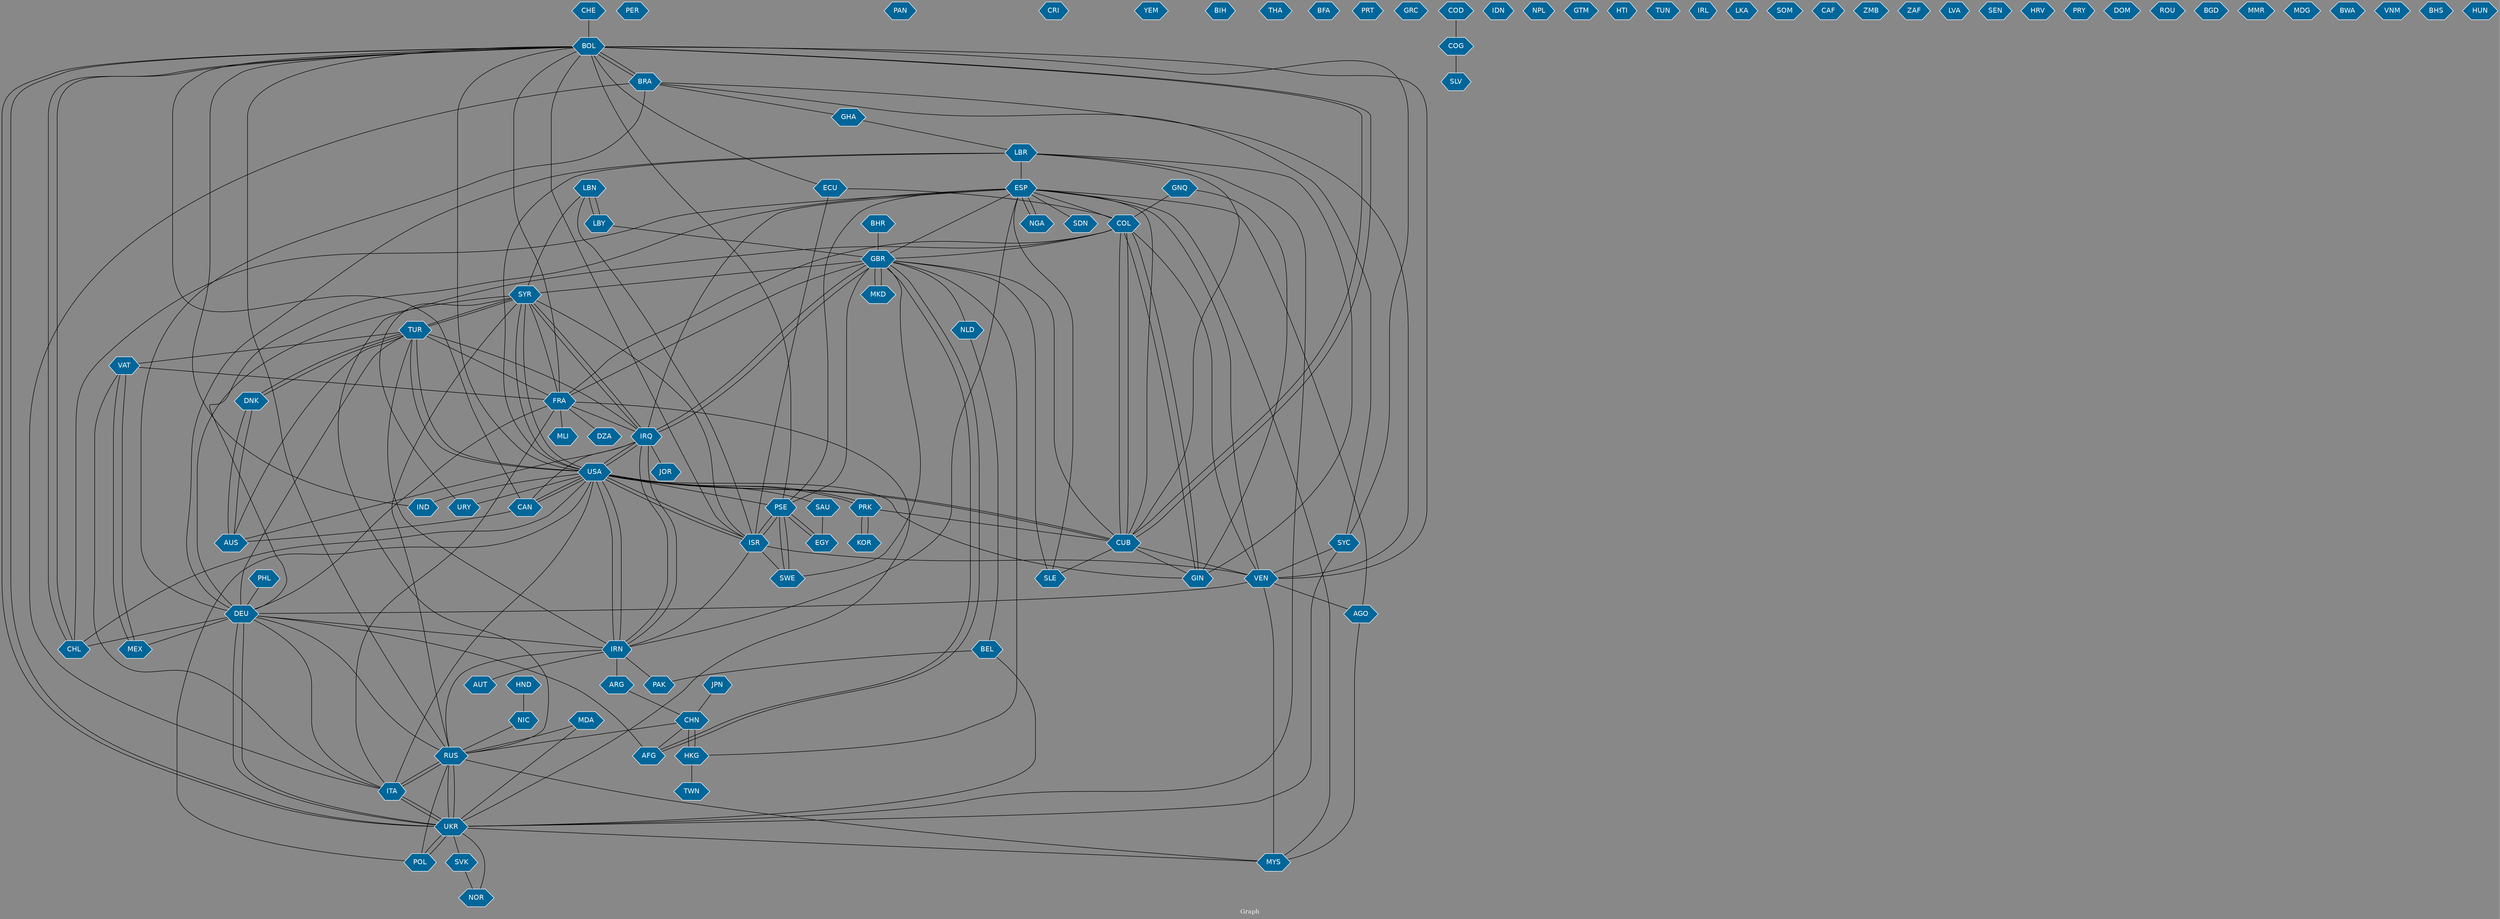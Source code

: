 // Countries together in item graph
graph {
	graph [bgcolor="#888888" fontcolor=white fontsize=12 label="Graph" outputorder=edgesfirst overlap=prism]
	node [color=white fillcolor="#006699" fontcolor=white fontname=Helvetica shape=hexagon style=filled]
	edge [arrowhead=open color=black fontcolor=white fontname=Courier fontsize=12]
		BOL [label=BOL]
		SYR [label=SYR]
		BRA [label=BRA]
		VEN [label=VEN]
		TUR [label=TUR]
		VAT [label=VAT]
		USA [label=USA]
		PHL [label=PHL]
		DEU [label=DEU]
		COL [label=COL]
		SAU [label=SAU]
		HKG [label=HKG]
		LBY [label=LBY]
		GBR [label=GBR]
		ISR [label=ISR]
		ESP [label=ESP]
		UKR [label=UKR]
		ITA [label=ITA]
		RUS [label=RUS]
		MEX [label=MEX]
		ECU [label=ECU]
		IND [label=IND]
		URY [label=URY]
		GNQ [label=GNQ]
		GIN [label=GIN]
		ARG [label=ARG]
		FRA [label=FRA]
		LBR [label=LBR]
		PER [label=PER]
		CHL [label=CHL]
		CUB [label=CUB]
		PAN [label=PAN]
		IRQ [label=IRQ]
		IRN [label=IRN]
		CRI [label=CRI]
		KOR [label=KOR]
		YEM [label=YEM]
		PRK [label=PRK]
		NGA [label=NGA]
		BIH [label=BIH]
		EGY [label=EGY]
		SLE [label=SLE]
		PSE [label=PSE]
		LBN [label=LBN]
		MLI [label=MLI]
		THA [label=THA]
		MYS [label=MYS]
		HND [label=HND]
		SYC [label=SYC]
		CAN [label=CAN]
		AUS [label=AUS]
		DNK [label=DNK]
		SDN [label=SDN]
		BFA [label=BFA]
		POL [label=POL]
		PRT [label=PRT]
		SWE [label=SWE]
		GRC [label=GRC]
		DZA [label=DZA]
		COG [label=COG]
		SLV [label=SLV]
		AGO [label=AGO]
		JOR [label=JOR]
		IDN [label=IDN]
		AFG [label=AFG]
		NPL [label=NPL]
		NLD [label=NLD]
		MKD [label=MKD]
		PAK [label=PAK]
		CHE [label=CHE]
		GTM [label=GTM]
		CHN [label=CHN]
		HTI [label=HTI]
		TUN [label=TUN]
		IRL [label=IRL]
		LKA [label=LKA]
		SOM [label=SOM]
		SVK [label=SVK]
		NOR [label=NOR]
		CAF [label=CAF]
		ZMB [label=ZMB]
		ZAF [label=ZAF]
		MDA [label=MDA]
		LVA [label=LVA]
		SEN [label=SEN]
		NIC [label=NIC]
		HRV [label=HRV]
		PRY [label=PRY]
		DOM [label=DOM]
		GHA [label=GHA]
		BEL [label=BEL]
		ROU [label=ROU]
		JPN [label=JPN]
		TWN [label=TWN]
		BGD [label=BGD]
		BHR [label=BHR]
		MMR [label=MMR]
		AUT [label=AUT]
		MDG [label=MDG]
		BWA [label=BWA]
		VNM [label=VNM]
		BHS [label=BHS]
		COD [label=COD]
		HUN [label=HUN]
			UKR -- ITA [weight=1]
			UKR -- FRA [weight=1]
			TUR -- SYR [weight=5]
			SYR -- TUR [weight=10]
			HKG -- GBR [weight=1]
			SAU -- EGY [weight=1]
			ESP -- SLE [weight=1]
			DEU -- MEX [weight=1]
			CAN -- USA [weight=2]
			NIC -- RUS [weight=1]
			HND -- NIC [weight=2]
			IRQ -- GBR [weight=1]
			ITA -- RUS [weight=1]
			AFG -- GBR [weight=1]
			SLE -- GBR [weight=2]
			NLD -- BEL [weight=1]
			KOR -- PRK [weight=2]
			SWE -- PSE [weight=3]
			TUR -- VAT [weight=1]
			SYR -- ISR [weight=1]
			ESP -- SDN [weight=1]
			BOL -- IND [weight=1]
			ISR -- IRN [weight=1]
			JPN -- CHN [weight=1]
			AGO -- ESP [weight=1]
			LBY -- GBR [weight=1]
			HKG -- TWN [weight=1]
			ITA -- DEU [weight=1]
			ISR -- BOL [weight=1]
			BOL -- ECU [weight=1]
			UKR -- BOL [weight=1]
			RUS -- MYS [weight=1]
			CUB -- SLE [weight=1]
			CUB -- BOL [weight=1]
			ITA -- UKR [weight=1]
			POL -- RUS [weight=2]
			BOL -- CUB [weight=3]
			IRQ -- CAN [weight=2]
			TUR -- USA [weight=1]
			FRA -- MLI [weight=1]
			ECU -- COL [weight=3]
			PRK -- USA [weight=1]
			PSE -- GBR [weight=3]
			ARG -- CHN [weight=1]
			DEU -- ESP [weight=1]
			AGO -- MYS [weight=1]
			USA -- IRN [weight=1]
			BEL -- PAK [weight=1]
			LBR -- ESP [weight=2]
			ISR -- VEN [weight=1]
			UKR -- MYS [weight=1]
			AFG -- DEU [weight=1]
			PSE -- SWE [weight=2]
			GIN -- COL [weight=1]
			GBR -- MKD [weight=1]
			DEU -- RUS [weight=1]
			IRQ -- IRN [weight=1]
			COL -- CUB [weight=7]
			USA -- LBR [weight=1]
			ESP -- NGA [weight=1]
			COL -- GIN [weight=1]
			EGY -- PSE [weight=1]
			TUR -- FRA [weight=1]
			RUS -- COL [weight=1]
			IRN -- ARG [weight=1]
			RUS -- SYR [weight=1]
			DEU -- SYR [weight=1]
			SYR -- URY [weight=2]
			VAT -- MEX [weight=1]
			GBR -- CUB [weight=1]
			USA -- SYR [weight=2]
			ITA -- VAT [weight=1]
			IRN -- AUT [weight=1]
			USA -- IRQ [weight=2]
			PSE -- EGY [weight=2]
			USA -- TUR [weight=3]
			SYC -- UKR [weight=1]
			TUR -- AUS [weight=2]
			GBR -- ESP [weight=1]
			GBR -- SWE [weight=1]
			IRQ -- SYR [weight=10]
			ESP -- MYS [weight=1]
			PSE -- ISR [weight=6]
			HKG -- CHN [weight=6]
			VEN -- AGO [weight=1]
			ISR -- USA [weight=1]
			LBN -- LBY [weight=1]
			AUS -- DNK [weight=1]
			POL -- USA [weight=1]
			GBR -- IRQ [weight=2]
			COG -- SLV [weight=1]
			GBR -- SYR [weight=1]
			ISR -- SWE [weight=2]
			IRN -- RUS [weight=2]
			DEU -- FRA [weight=1]
			ISR -- PSE [weight=11]
			LBR -- GIN [weight=1]
			FRA -- GBR [weight=1]
			SYR -- FRA [weight=1]
			IRN -- IRQ [weight=2]
			TUR -- DNK [weight=1]
			UKR -- POL [weight=1]
			COD -- COG [weight=1]
			USA -- CHL [weight=1]
			CAN -- AUS [weight=1]
			SYR -- IRQ [weight=2]
			DNK -- TUR [weight=1]
			BRA -- ITA [weight=1]
			ITA -- FRA [weight=1]
			BOL -- VEN [weight=2]
			BRA -- BOL [weight=1]
			NGA -- ESP [weight=2]
			UKR -- SVK [weight=1]
			GBR -- AFG [weight=1]
			FRA -- DZA [weight=1]
			CHE -- BOL [weight=1]
			IRN -- ESP [weight=1]
			UKR -- DEU [weight=1]
			BOL -- UKR [weight=1]
			FRA -- COL [weight=1]
			GNQ -- GIN [weight=2]
			IRQ -- JOR [weight=1]
			PHL -- DEU [weight=1]
			DEU -- CHL [weight=1]
			FRA -- BOL [weight=1]
			PRK -- KOR [weight=1]
			RUS -- UKR [weight=11]
			ITA -- USA [weight=1]
			SYC -- BOL [weight=1]
			VEN -- DEU [weight=1]
			ECU -- ISR [weight=2]
			IRN -- USA [weight=1]
			ESP -- COL [weight=1]
			USA -- PSE [weight=1]
			VEN -- MYS [weight=1]
			CHL -- BOL [weight=1]
			BOL -- RUS [weight=1]
			BRA -- SYC [weight=1]
			VEN -- ESP [weight=1]
			LBR -- UKR [weight=1]
			MEX -- VAT [weight=1]
			USA -- BOL [weight=1]
			USA -- GIN [weight=1]
			PSE -- ESP [weight=1]
			BEL -- UKR [weight=1]
			GNQ -- COL [weight=2]
			CUB -- VEN [weight=2]
			USA -- PRK [weight=3]
			SVK -- NOR [weight=1]
			DEU -- IRN [weight=1]
			USA -- ISR [weight=1]
			VAT -- FRA [weight=1]
			SYR -- USA [weight=2]
			DEU -- UKR [weight=1]
			ESP -- CHL [weight=1]
			UKR -- RUS [weight=11]
			BOL -- BRA [weight=1]
			USA -- CAN [weight=1]
			GHA -- LBR [weight=1]
			IRQ -- AUS [weight=1]
			IRQ -- USA [weight=1]
			CUB -- LBR [weight=1]
			CAN -- BOL [weight=1]
			VEN -- COL [weight=1]
			FRA -- IRQ [weight=1]
			LBN -- ISR [weight=1]
			BHR -- GBR [weight=1]
			DNK -- AUS [weight=1]
			MKD -- GBR [weight=1]
			CUB -- COL [weight=4]
			USA -- SAU [weight=1]
			GBR -- NLD [weight=1]
			USA -- IND [weight=1]
			MDA -- RUS [weight=1]
			DEU -- TUR [weight=1]
			IRQ -- ESP [weight=3]
			BRA -- GHA [weight=1]
			DEU -- LBR [weight=1]
			CHN -- RUS [weight=3]
			SYC -- VEN [weight=3]
			USA -- CUB [weight=1]
			PRK -- CUB [weight=1]
			CUB -- USA [weight=4]
			BOL -- PSE [weight=1]
			TUR -- IRN [weight=1]
			BRA -- VEN [weight=1]
			MDA -- UKR [weight=1]
			CHN -- AFG [weight=1]
			CUB -- GIN [weight=1]
			POL -- UKR [weight=1]
			BOL -- CHL [weight=1]
			USA -- URY [weight=2]
			LBN -- SYR [weight=1]
			IRN -- PAK [weight=1]
			COL -- GBR [weight=1]
			LBY -- LBN [weight=1]
			IRQ -- TUR [weight=3]
			CHN -- HKG [weight=1]
			RUS -- ITA [weight=2]
			UKR -- NOR [weight=1]
			CUB -- ESP [weight=1]
			BRA -- DEU [weight=1]
}
